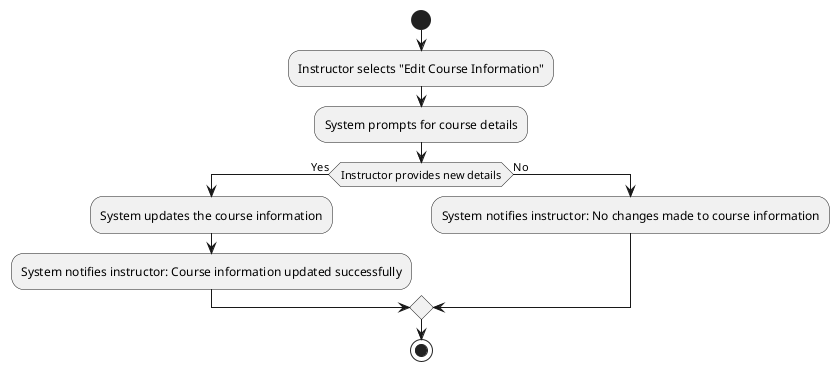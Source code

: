 @startuml
start
:Instructor selects "Edit Course Information";
:System prompts for course details;
if (Instructor provides new details) then (Yes)
  :System updates the course information;
  :System notifies instructor: Course information updated successfully;
else (No)
  :System notifies instructor: No changes made to course information;
endif
stop
@enduml
